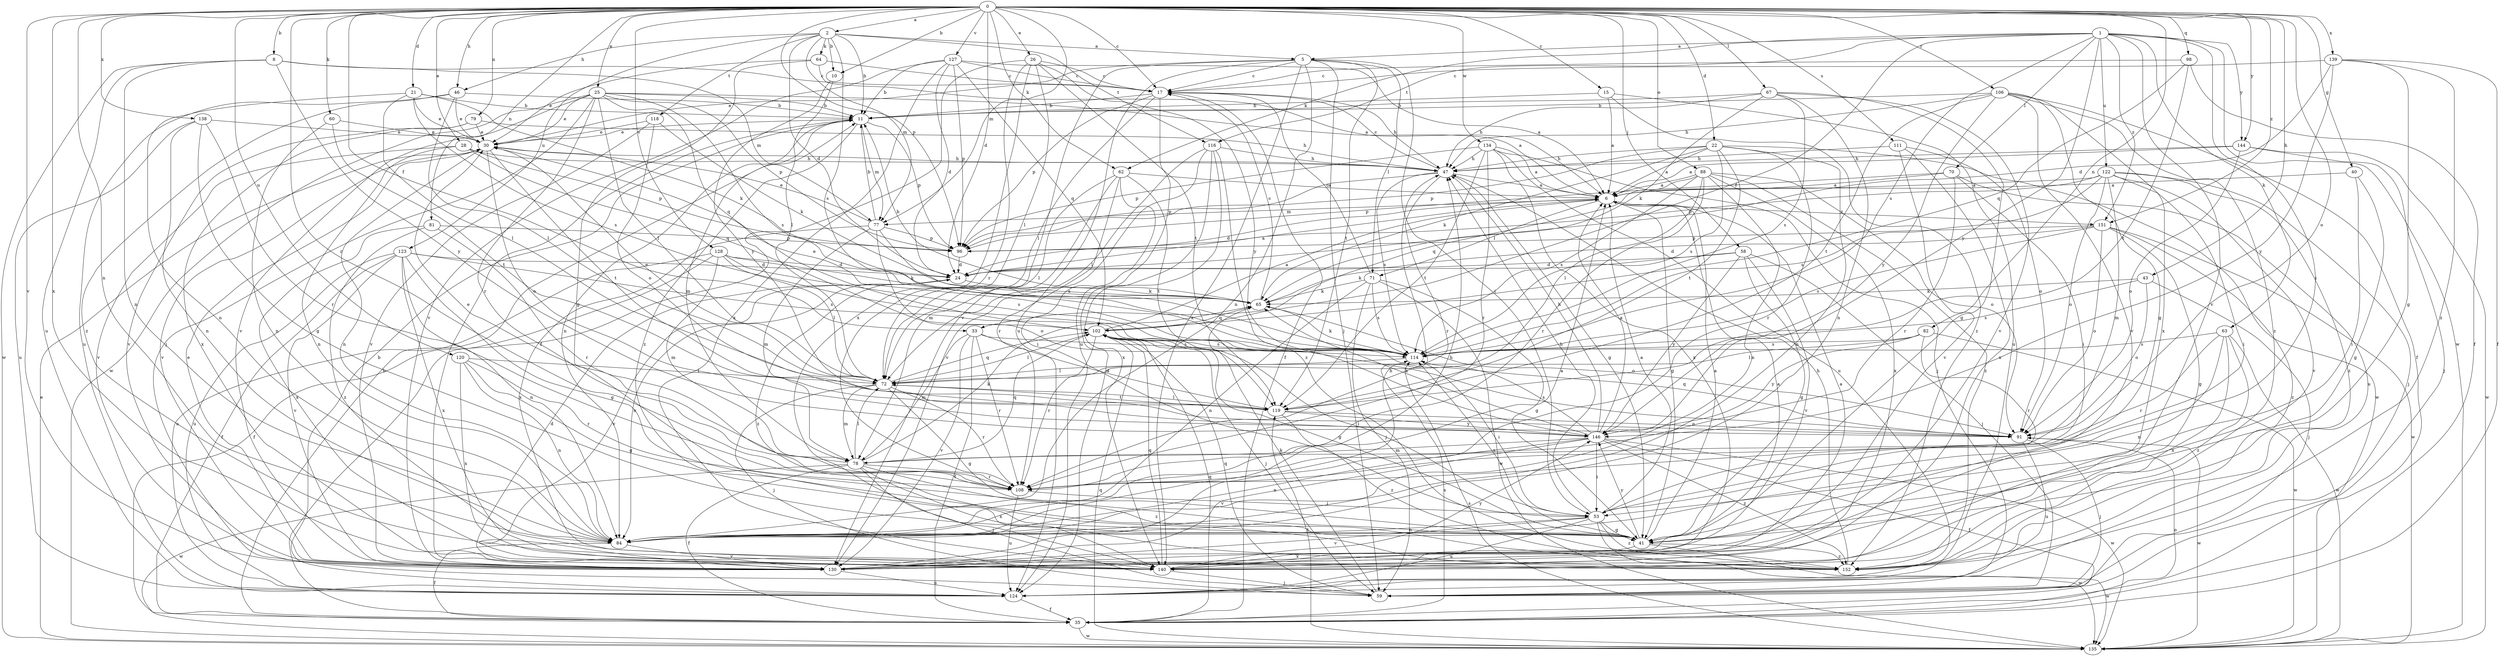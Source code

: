 strict digraph  {
0;
1;
2;
5;
6;
8;
10;
11;
15;
17;
21;
22;
24;
25;
26;
28;
30;
33;
35;
40;
41;
43;
46;
47;
53;
58;
59;
60;
62;
63;
64;
65;
67;
70;
71;
72;
77;
78;
79;
81;
82;
84;
88;
91;
96;
98;
102;
106;
108;
111;
114;
116;
118;
119;
120;
122;
123;
124;
127;
128;
130;
134;
135;
138;
139;
140;
144;
146;
151;
152;
0 -> 2  [label=a];
0 -> 8  [label=b];
0 -> 10  [label=b];
0 -> 15  [label=c];
0 -> 17  [label=c];
0 -> 21  [label=d];
0 -> 22  [label=d];
0 -> 24  [label=d];
0 -> 25  [label=e];
0 -> 26  [label=e];
0 -> 28  [label=e];
0 -> 33  [label=f];
0 -> 40  [label=g];
0 -> 43  [label=h];
0 -> 46  [label=h];
0 -> 58  [label=j];
0 -> 60  [label=k];
0 -> 62  [label=k];
0 -> 67  [label=l];
0 -> 77  [label=m];
0 -> 79  [label=n];
0 -> 81  [label=n];
0 -> 82  [label=n];
0 -> 84  [label=n];
0 -> 88  [label=o];
0 -> 91  [label=o];
0 -> 96  [label=p];
0 -> 98  [label=q];
0 -> 106  [label=r];
0 -> 108  [label=r];
0 -> 111  [label=s];
0 -> 120  [label=u];
0 -> 127  [label=v];
0 -> 128  [label=v];
0 -> 130  [label=v];
0 -> 134  [label=w];
0 -> 138  [label=x];
0 -> 139  [label=x];
0 -> 140  [label=x];
0 -> 144  [label=y];
0 -> 151  [label=z];
1 -> 5  [label=a];
1 -> 33  [label=f];
1 -> 53  [label=i];
1 -> 62  [label=k];
1 -> 63  [label=k];
1 -> 70  [label=l];
1 -> 114  [label=s];
1 -> 116  [label=t];
1 -> 122  [label=u];
1 -> 130  [label=v];
1 -> 135  [label=w];
1 -> 144  [label=y];
1 -> 146  [label=y];
1 -> 151  [label=z];
2 -> 5  [label=a];
2 -> 10  [label=b];
2 -> 11  [label=b];
2 -> 24  [label=d];
2 -> 46  [label=h];
2 -> 64  [label=k];
2 -> 77  [label=m];
2 -> 114  [label=s];
2 -> 116  [label=t];
2 -> 118  [label=t];
2 -> 123  [label=u];
5 -> 17  [label=c];
5 -> 30  [label=e];
5 -> 53  [label=i];
5 -> 59  [label=j];
5 -> 71  [label=l];
5 -> 84  [label=n];
5 -> 119  [label=t];
5 -> 124  [label=u];
5 -> 130  [label=v];
5 -> 140  [label=x];
6 -> 24  [label=d];
6 -> 41  [label=g];
6 -> 71  [label=l];
6 -> 77  [label=m];
6 -> 151  [label=z];
8 -> 17  [label=c];
8 -> 77  [label=m];
8 -> 84  [label=n];
8 -> 124  [label=u];
8 -> 135  [label=w];
8 -> 146  [label=y];
10 -> 72  [label=l];
10 -> 146  [label=y];
11 -> 30  [label=e];
11 -> 77  [label=m];
11 -> 78  [label=m];
11 -> 84  [label=n];
11 -> 96  [label=p];
11 -> 130  [label=v];
11 -> 152  [label=z];
15 -> 6  [label=a];
15 -> 11  [label=b];
15 -> 124  [label=u];
15 -> 152  [label=z];
17 -> 11  [label=b];
17 -> 35  [label=f];
17 -> 47  [label=h];
17 -> 72  [label=l];
17 -> 96  [label=p];
17 -> 124  [label=u];
21 -> 11  [label=b];
21 -> 30  [label=e];
21 -> 65  [label=k];
21 -> 72  [label=l];
21 -> 84  [label=n];
21 -> 114  [label=s];
22 -> 6  [label=a];
22 -> 47  [label=h];
22 -> 65  [label=k];
22 -> 84  [label=n];
22 -> 96  [label=p];
22 -> 108  [label=r];
22 -> 114  [label=s];
22 -> 119  [label=t];
22 -> 135  [label=w];
24 -> 6  [label=a];
24 -> 65  [label=k];
24 -> 84  [label=n];
24 -> 130  [label=v];
24 -> 152  [label=z];
25 -> 6  [label=a];
25 -> 11  [label=b];
25 -> 30  [label=e];
25 -> 59  [label=j];
25 -> 72  [label=l];
25 -> 96  [label=p];
25 -> 102  [label=q];
25 -> 108  [label=r];
25 -> 114  [label=s];
25 -> 130  [label=v];
25 -> 135  [label=w];
26 -> 17  [label=c];
26 -> 35  [label=f];
26 -> 72  [label=l];
26 -> 108  [label=r];
26 -> 119  [label=t];
26 -> 140  [label=x];
26 -> 146  [label=y];
28 -> 47  [label=h];
28 -> 84  [label=n];
28 -> 96  [label=p];
28 -> 102  [label=q];
28 -> 130  [label=v];
30 -> 47  [label=h];
30 -> 84  [label=n];
30 -> 91  [label=o];
30 -> 119  [label=t];
30 -> 130  [label=v];
33 -> 35  [label=f];
33 -> 78  [label=m];
33 -> 108  [label=r];
33 -> 114  [label=s];
33 -> 119  [label=t];
33 -> 130  [label=v];
35 -> 11  [label=b];
35 -> 91  [label=o];
35 -> 102  [label=q];
35 -> 114  [label=s];
35 -> 135  [label=w];
40 -> 6  [label=a];
40 -> 41  [label=g];
40 -> 53  [label=i];
41 -> 6  [label=a];
41 -> 114  [label=s];
41 -> 135  [label=w];
41 -> 140  [label=x];
41 -> 146  [label=y];
41 -> 152  [label=z];
43 -> 59  [label=j];
43 -> 65  [label=k];
43 -> 91  [label=o];
43 -> 114  [label=s];
46 -> 11  [label=b];
46 -> 30  [label=e];
46 -> 72  [label=l];
46 -> 124  [label=u];
46 -> 152  [label=z];
47 -> 6  [label=a];
47 -> 17  [label=c];
47 -> 41  [label=g];
47 -> 96  [label=p];
47 -> 108  [label=r];
47 -> 114  [label=s];
53 -> 6  [label=a];
53 -> 41  [label=g];
53 -> 47  [label=h];
53 -> 84  [label=n];
53 -> 124  [label=u];
53 -> 130  [label=v];
53 -> 135  [label=w];
53 -> 152  [label=z];
58 -> 24  [label=d];
58 -> 41  [label=g];
58 -> 59  [label=j];
58 -> 65  [label=k];
58 -> 130  [label=v];
58 -> 146  [label=y];
59 -> 65  [label=k];
59 -> 102  [label=q];
60 -> 30  [label=e];
60 -> 84  [label=n];
60 -> 119  [label=t];
62 -> 6  [label=a];
62 -> 53  [label=i];
62 -> 72  [label=l];
62 -> 78  [label=m];
62 -> 108  [label=r];
62 -> 119  [label=t];
63 -> 84  [label=n];
63 -> 108  [label=r];
63 -> 114  [label=s];
63 -> 135  [label=w];
63 -> 140  [label=x];
63 -> 152  [label=z];
64 -> 6  [label=a];
64 -> 17  [label=c];
64 -> 30  [label=e];
64 -> 41  [label=g];
65 -> 11  [label=b];
65 -> 17  [label=c];
65 -> 91  [label=o];
65 -> 102  [label=q];
67 -> 11  [label=b];
67 -> 41  [label=g];
67 -> 47  [label=h];
67 -> 65  [label=k];
67 -> 84  [label=n];
67 -> 114  [label=s];
67 -> 130  [label=v];
70 -> 6  [label=a];
70 -> 53  [label=i];
70 -> 96  [label=p];
70 -> 108  [label=r];
70 -> 124  [label=u];
71 -> 17  [label=c];
71 -> 41  [label=g];
71 -> 59  [label=j];
71 -> 65  [label=k];
71 -> 84  [label=n];
71 -> 114  [label=s];
71 -> 135  [label=w];
72 -> 30  [label=e];
72 -> 41  [label=g];
72 -> 59  [label=j];
72 -> 78  [label=m];
72 -> 102  [label=q];
72 -> 108  [label=r];
72 -> 119  [label=t];
77 -> 11  [label=b];
77 -> 30  [label=e];
77 -> 78  [label=m];
77 -> 91  [label=o];
77 -> 96  [label=p];
77 -> 114  [label=s];
77 -> 140  [label=x];
78 -> 30  [label=e];
78 -> 35  [label=f];
78 -> 59  [label=j];
78 -> 65  [label=k];
78 -> 72  [label=l];
78 -> 102  [label=q];
78 -> 108  [label=r];
78 -> 135  [label=w];
78 -> 140  [label=x];
78 -> 152  [label=z];
79 -> 30  [label=e];
79 -> 47  [label=h];
79 -> 130  [label=v];
79 -> 140  [label=x];
81 -> 96  [label=p];
81 -> 108  [label=r];
81 -> 140  [label=x];
81 -> 152  [label=z];
82 -> 72  [label=l];
82 -> 108  [label=r];
82 -> 114  [label=s];
82 -> 135  [label=w];
82 -> 146  [label=y];
84 -> 6  [label=a];
84 -> 35  [label=f];
84 -> 47  [label=h];
84 -> 130  [label=v];
88 -> 6  [label=a];
88 -> 72  [label=l];
88 -> 84  [label=n];
88 -> 91  [label=o];
88 -> 102  [label=q];
88 -> 108  [label=r];
88 -> 114  [label=s];
88 -> 140  [label=x];
88 -> 152  [label=z];
91 -> 59  [label=j];
91 -> 102  [label=q];
91 -> 124  [label=u];
91 -> 135  [label=w];
96 -> 24  [label=d];
98 -> 17  [label=c];
98 -> 35  [label=f];
98 -> 102  [label=q];
98 -> 119  [label=t];
102 -> 6  [label=a];
102 -> 41  [label=g];
102 -> 53  [label=i];
102 -> 59  [label=j];
102 -> 72  [label=l];
102 -> 108  [label=r];
102 -> 114  [label=s];
106 -> 11  [label=b];
106 -> 35  [label=f];
106 -> 41  [label=g];
106 -> 47  [label=h];
106 -> 119  [label=t];
106 -> 130  [label=v];
106 -> 140  [label=x];
106 -> 146  [label=y];
106 -> 152  [label=z];
108 -> 53  [label=i];
108 -> 124  [label=u];
111 -> 47  [label=h];
111 -> 91  [label=o];
111 -> 130  [label=v];
111 -> 140  [label=x];
114 -> 30  [label=e];
114 -> 53  [label=i];
114 -> 65  [label=k];
114 -> 72  [label=l];
116 -> 47  [label=h];
116 -> 72  [label=l];
116 -> 124  [label=u];
116 -> 130  [label=v];
116 -> 140  [label=x];
116 -> 152  [label=z];
118 -> 30  [label=e];
118 -> 65  [label=k];
118 -> 91  [label=o];
118 -> 130  [label=v];
119 -> 72  [label=l];
119 -> 91  [label=o];
119 -> 146  [label=y];
119 -> 152  [label=z];
120 -> 41  [label=g];
120 -> 72  [label=l];
120 -> 84  [label=n];
120 -> 108  [label=r];
120 -> 140  [label=x];
122 -> 6  [label=a];
122 -> 53  [label=i];
122 -> 59  [label=j];
122 -> 78  [label=m];
122 -> 91  [label=o];
122 -> 96  [label=p];
122 -> 114  [label=s];
122 -> 130  [label=v];
122 -> 152  [label=z];
123 -> 24  [label=d];
123 -> 35  [label=f];
123 -> 41  [label=g];
123 -> 84  [label=n];
123 -> 114  [label=s];
123 -> 124  [label=u];
123 -> 130  [label=v];
123 -> 140  [label=x];
124 -> 11  [label=b];
124 -> 35  [label=f];
127 -> 6  [label=a];
127 -> 11  [label=b];
127 -> 17  [label=c];
127 -> 24  [label=d];
127 -> 96  [label=p];
127 -> 102  [label=q];
127 -> 130  [label=v];
127 -> 140  [label=x];
128 -> 24  [label=d];
128 -> 35  [label=f];
128 -> 65  [label=k];
128 -> 72  [label=l];
128 -> 78  [label=m];
128 -> 114  [label=s];
128 -> 124  [label=u];
130 -> 6  [label=a];
130 -> 24  [label=d];
130 -> 30  [label=e];
130 -> 47  [label=h];
130 -> 124  [label=u];
134 -> 6  [label=a];
134 -> 47  [label=h];
134 -> 59  [label=j];
134 -> 96  [label=p];
134 -> 108  [label=r];
134 -> 119  [label=t];
134 -> 124  [label=u];
134 -> 140  [label=x];
135 -> 30  [label=e];
135 -> 102  [label=q];
135 -> 114  [label=s];
135 -> 119  [label=t];
138 -> 30  [label=e];
138 -> 41  [label=g];
138 -> 84  [label=n];
138 -> 108  [label=r];
138 -> 124  [label=u];
139 -> 17  [label=c];
139 -> 24  [label=d];
139 -> 35  [label=f];
139 -> 41  [label=g];
139 -> 146  [label=y];
139 -> 152  [label=z];
140 -> 6  [label=a];
140 -> 59  [label=j];
140 -> 102  [label=q];
140 -> 146  [label=y];
144 -> 6  [label=a];
144 -> 47  [label=h];
144 -> 59  [label=j];
144 -> 91  [label=o];
144 -> 135  [label=w];
146 -> 6  [label=a];
146 -> 35  [label=f];
146 -> 47  [label=h];
146 -> 53  [label=i];
146 -> 65  [label=k];
146 -> 78  [label=m];
146 -> 84  [label=n];
146 -> 114  [label=s];
146 -> 130  [label=v];
146 -> 135  [label=w];
146 -> 152  [label=z];
151 -> 24  [label=d];
151 -> 41  [label=g];
151 -> 91  [label=o];
151 -> 96  [label=p];
151 -> 114  [label=s];
151 -> 135  [label=w];
151 -> 152  [label=z];
152 -> 47  [label=h];
}
